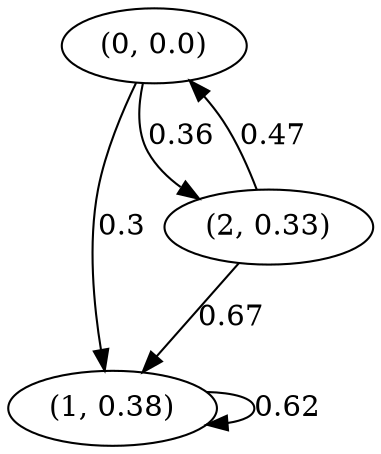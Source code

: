 digraph {
    0 [ label = "(0, 0.0)" ]
    1 [ label = "(1, 0.38)" ]
    2 [ label = "(2, 0.33)" ]
    1 -> 1 [ label = "0.62" ]
    2 -> 0 [ label = "0.47" ]
    0 -> 1 [ label = "0.3" ]
    2 -> 1 [ label = "0.67" ]
    0 -> 2 [ label = "0.36" ]
}

